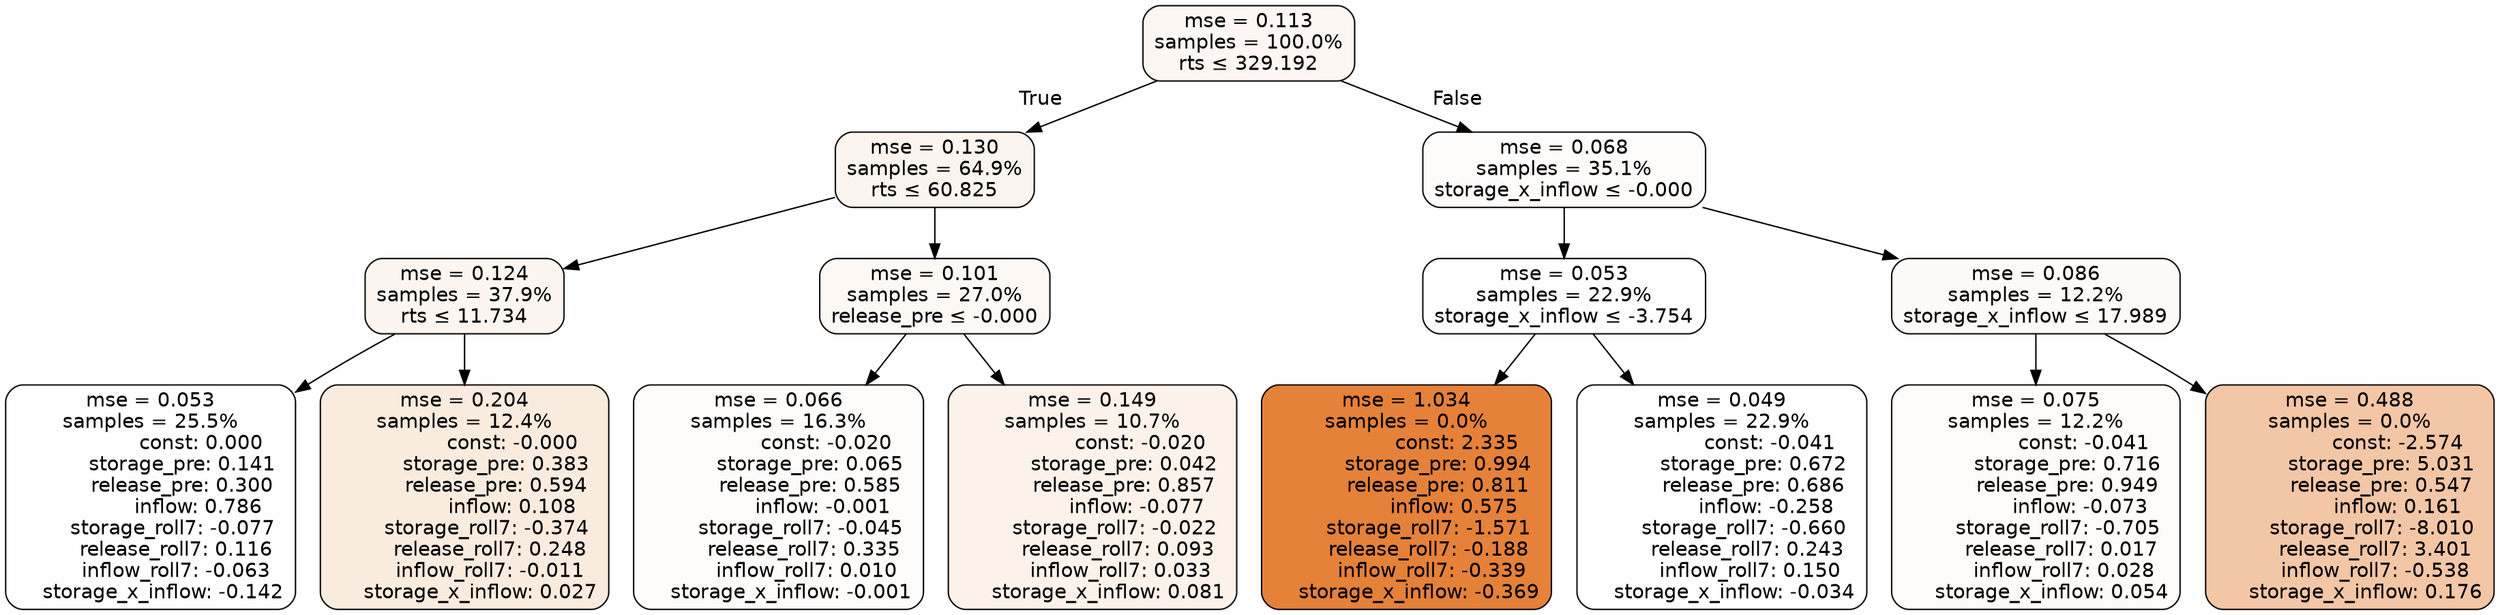 digraph tree {
bgcolor="transparent"
node [shape=rectangle, style="filled, rounded", color="black", fontname=helvetica] ;
edge [fontname=helvetica] ;
	"0" [label="mse = 0.113
samples = 100.0%
rts &le; 329.192", fillcolor="#fdf6f2"]
	"1" [label="mse = 0.130
samples = 64.9%
rts &le; 60.825", fillcolor="#fcf4ee"]
	"2" [label="mse = 0.124
samples = 37.9%
rts &le; 11.734", fillcolor="#fdf5ef"]
	"3" [label="mse = 0.053
samples = 25.5%
                const: 0.000
          storage_pre: 0.141
          release_pre: 0.300
               inflow: 0.786
       storage_roll7: -0.077
        release_roll7: 0.116
        inflow_roll7: -0.063
    storage_x_inflow: -0.142", fillcolor="#fefefe"]
	"4" [label="mse = 0.204
samples = 12.4%
               const: -0.000
          storage_pre: 0.383
          release_pre: 0.594
               inflow: 0.108
       storage_roll7: -0.374
        release_roll7: 0.248
        inflow_roll7: -0.011
     storage_x_inflow: 0.027", fillcolor="#faebdf"]
	"5" [label="mse = 0.101
samples = 27.0%
release_pre &le; -0.000", fillcolor="#fdf8f4"]
	"6" [label="mse = 0.066
samples = 16.3%
               const: -0.020
          storage_pre: 0.065
          release_pre: 0.585
              inflow: -0.001
       storage_roll7: -0.045
        release_roll7: 0.335
         inflow_roll7: 0.010
    storage_x_inflow: -0.001", fillcolor="#fefcfb"]
	"7" [label="mse = 0.149
samples = 10.7%
               const: -0.020
          storage_pre: 0.042
          release_pre: 0.857
              inflow: -0.077
       storage_roll7: -0.022
        release_roll7: 0.093
         inflow_roll7: 0.033
     storage_x_inflow: 0.081", fillcolor="#fcf2ea"]
	"8" [label="mse = 0.068
samples = 35.1%
storage_x_inflow &le; -0.000", fillcolor="#fefcfb"]
	"9" [label="mse = 0.053
samples = 22.9%
storage_x_inflow &le; -3.754", fillcolor="#fefefe"]
	"10" [label="mse = 1.034
samples = 0.0%
                const: 2.335
          storage_pre: 0.994
          release_pre: 0.811
               inflow: 0.575
       storage_roll7: -1.571
       release_roll7: -0.188
        inflow_roll7: -0.339
    storage_x_inflow: -0.369", fillcolor="#e58139"]
	"11" [label="mse = 0.049
samples = 22.9%
               const: -0.041
          storage_pre: 0.672
          release_pre: 0.686
              inflow: -0.258
       storage_roll7: -0.660
        release_roll7: 0.243
         inflow_roll7: 0.150
    storage_x_inflow: -0.034", fillcolor="#ffffff"]
	"12" [label="mse = 0.086
samples = 12.2%
storage_x_inflow &le; 17.989", fillcolor="#fefaf7"]
	"13" [label="mse = 0.075
samples = 12.2%
               const: -0.041
          storage_pre: 0.716
          release_pre: 0.949
              inflow: -0.073
       storage_roll7: -0.705
        release_roll7: 0.017
         inflow_roll7: 0.028
     storage_x_inflow: 0.054", fillcolor="#fefbf9"]
	"14" [label="mse = 0.488
samples = 0.0%
               const: -2.574
          storage_pre: 5.031
          release_pre: 0.547
               inflow: 0.161
       storage_roll7: -8.010
        release_roll7: 3.401
        inflow_roll7: -0.538
     storage_x_inflow: 0.176", fillcolor="#f3c6a6"]

	"0" -> "1" [labeldistance=2.5, labelangle=45, headlabel="True"]
	"1" -> "2"
	"2" -> "3"
	"2" -> "4"
	"1" -> "5"
	"5" -> "6"
	"5" -> "7"
	"0" -> "8" [labeldistance=2.5, labelangle=-45, headlabel="False"]
	"8" -> "9"
	"9" -> "10"
	"9" -> "11"
	"8" -> "12"
	"12" -> "13"
	"12" -> "14"
}